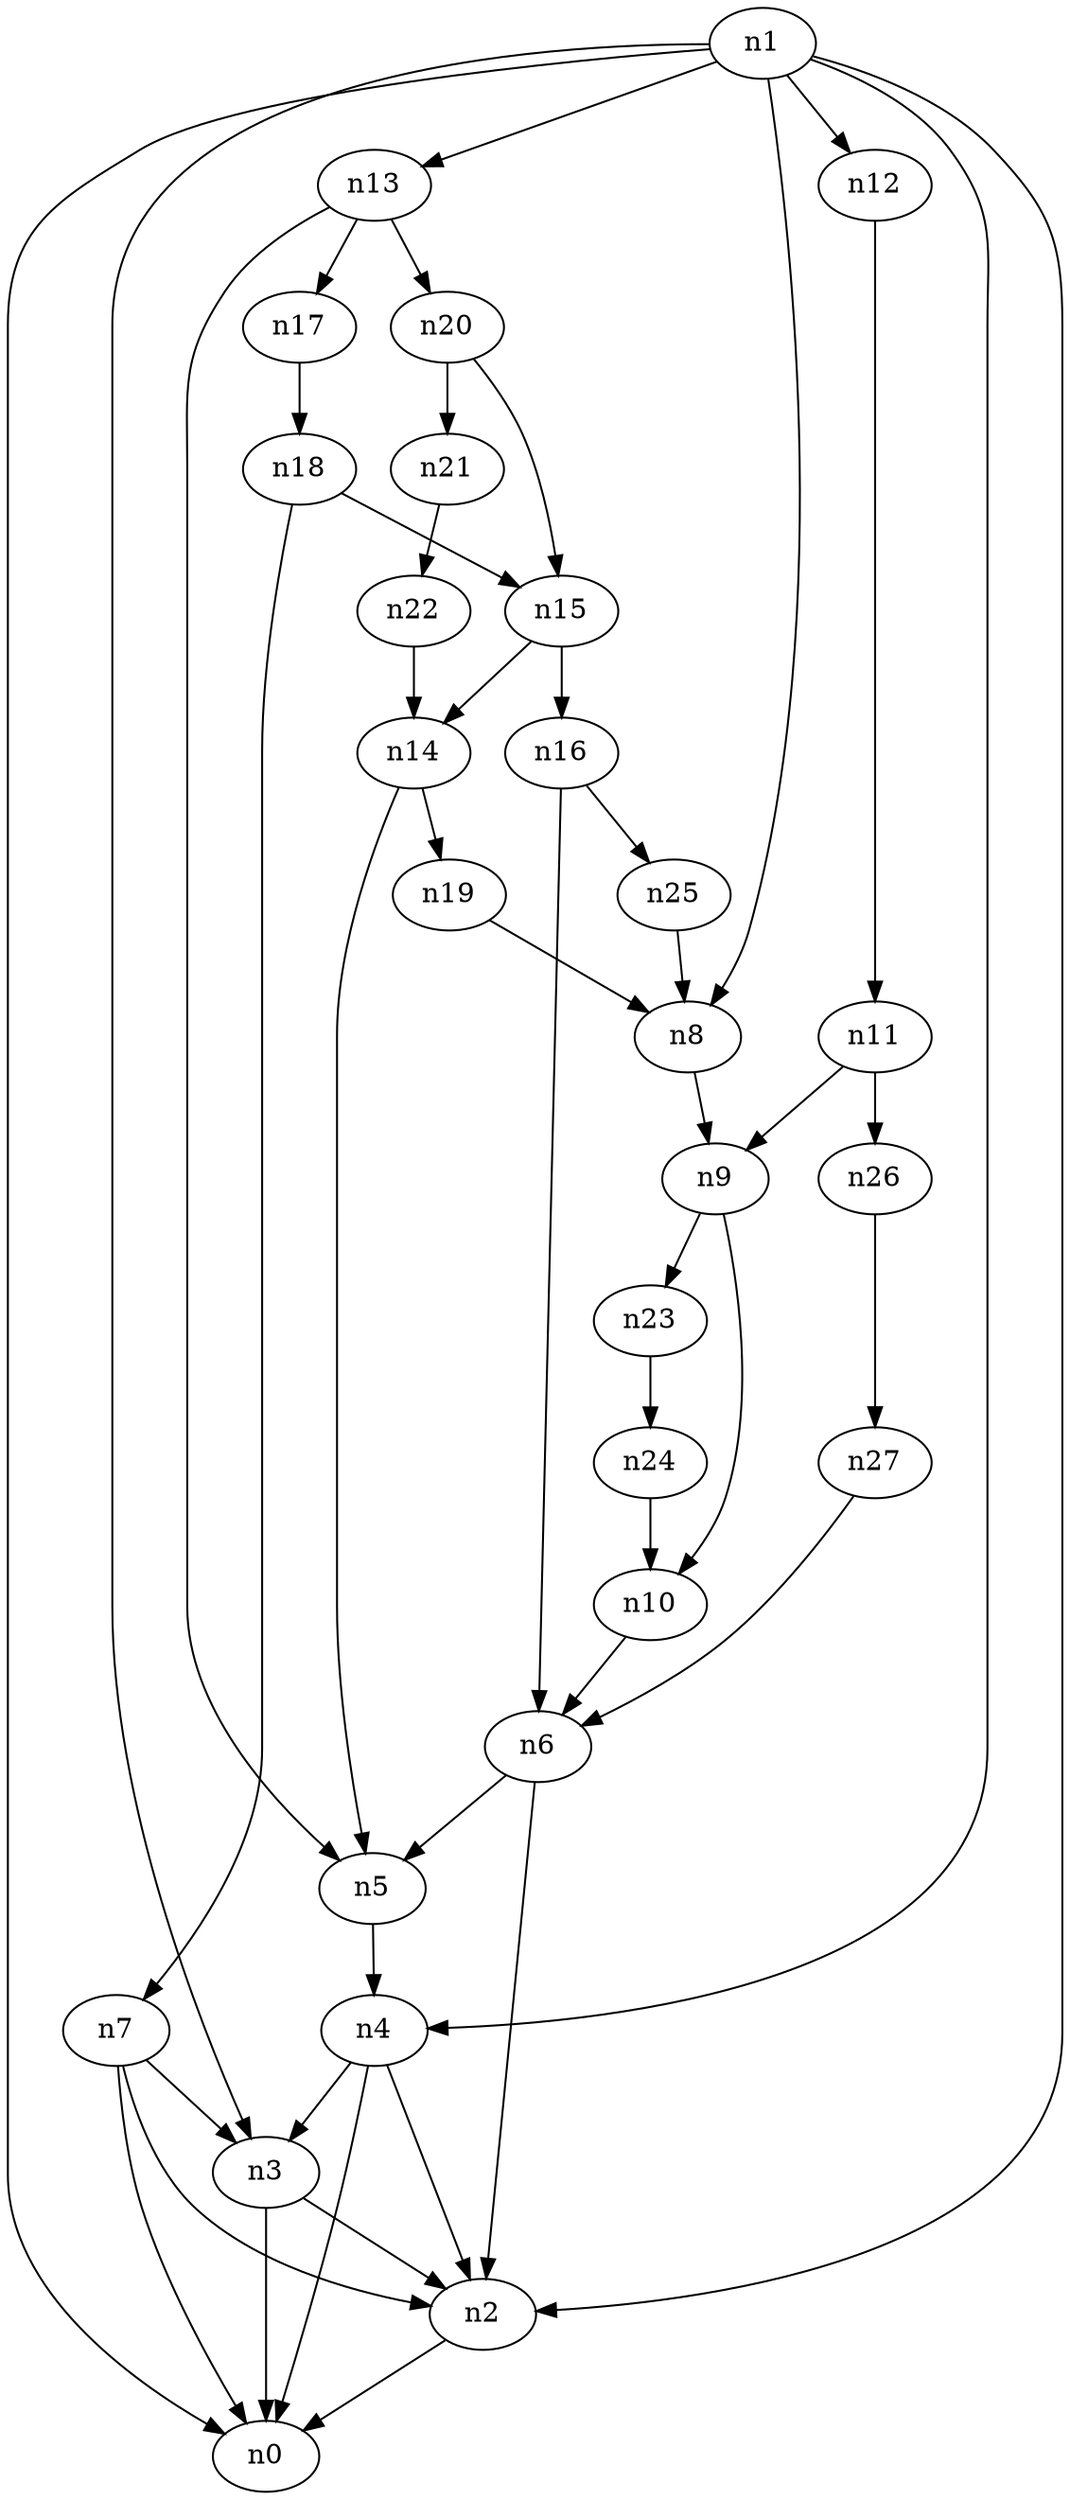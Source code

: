 digraph G {
	n1 -> n0	 [_graphml_id=e0];
	n1 -> n2	 [_graphml_id=e1];
	n1 -> n3	 [_graphml_id=e6];
	n1 -> n4	 [_graphml_id=e9];
	n1 -> n8	 [_graphml_id=e15];
	n1 -> n12	 [_graphml_id=e21];
	n1 -> n13	 [_graphml_id=e23];
	n2 -> n0	 [_graphml_id=e5];
	n3 -> n0	 [_graphml_id=e8];
	n3 -> n2	 [_graphml_id=e2];
	n4 -> n0	 [_graphml_id=e4];
	n4 -> n2	 [_graphml_id=e7];
	n4 -> n3	 [_graphml_id=e3];
	n5 -> n4	 [_graphml_id=e10];
	n6 -> n2	 [_graphml_id=e12];
	n6 -> n5	 [_graphml_id=e11];
	n7 -> n0	 [_graphml_id=e24];
	n7 -> n2	 [_graphml_id=e14];
	n7 -> n3	 [_graphml_id=e13];
	n8 -> n9	 [_graphml_id=e16];
	n9 -> n10	 [_graphml_id=e17];
	n9 -> n23	 [_graphml_id=e39];
	n10 -> n6	 [_graphml_id=e18];
	n11 -> n9	 [_graphml_id=e19];
	n11 -> n26	 [_graphml_id=e45];
	n12 -> n11	 [_graphml_id=e20];
	n13 -> n5	 [_graphml_id=e22];
	n13 -> n17	 [_graphml_id=e29];
	n13 -> n20	 [_graphml_id=e35];
	n14 -> n5	 [_graphml_id=e25];
	n14 -> n19	 [_graphml_id=e32];
	n15 -> n14	 [_graphml_id=e26];
	n15 -> n16	 [_graphml_id=e27];
	n16 -> n6	 [_graphml_id=e28];
	n16 -> n25	 [_graphml_id=e42];
	n17 -> n18	 [_graphml_id=e30];
	n18 -> n7	 [_graphml_id=e34];
	n18 -> n15	 [_graphml_id=e31];
	n19 -> n8	 [_graphml_id=e33];
	n20 -> n15	 [_graphml_id=e44];
	n20 -> n21	 [_graphml_id=e36];
	n21 -> n22	 [_graphml_id=e37];
	n22 -> n14	 [_graphml_id=e38];
	n23 -> n24	 [_graphml_id=e40];
	n24 -> n10	 [_graphml_id=e41];
	n25 -> n8	 [_graphml_id=e43];
	n26 -> n27	 [_graphml_id=e46];
	n27 -> n6	 [_graphml_id=e47];
}
